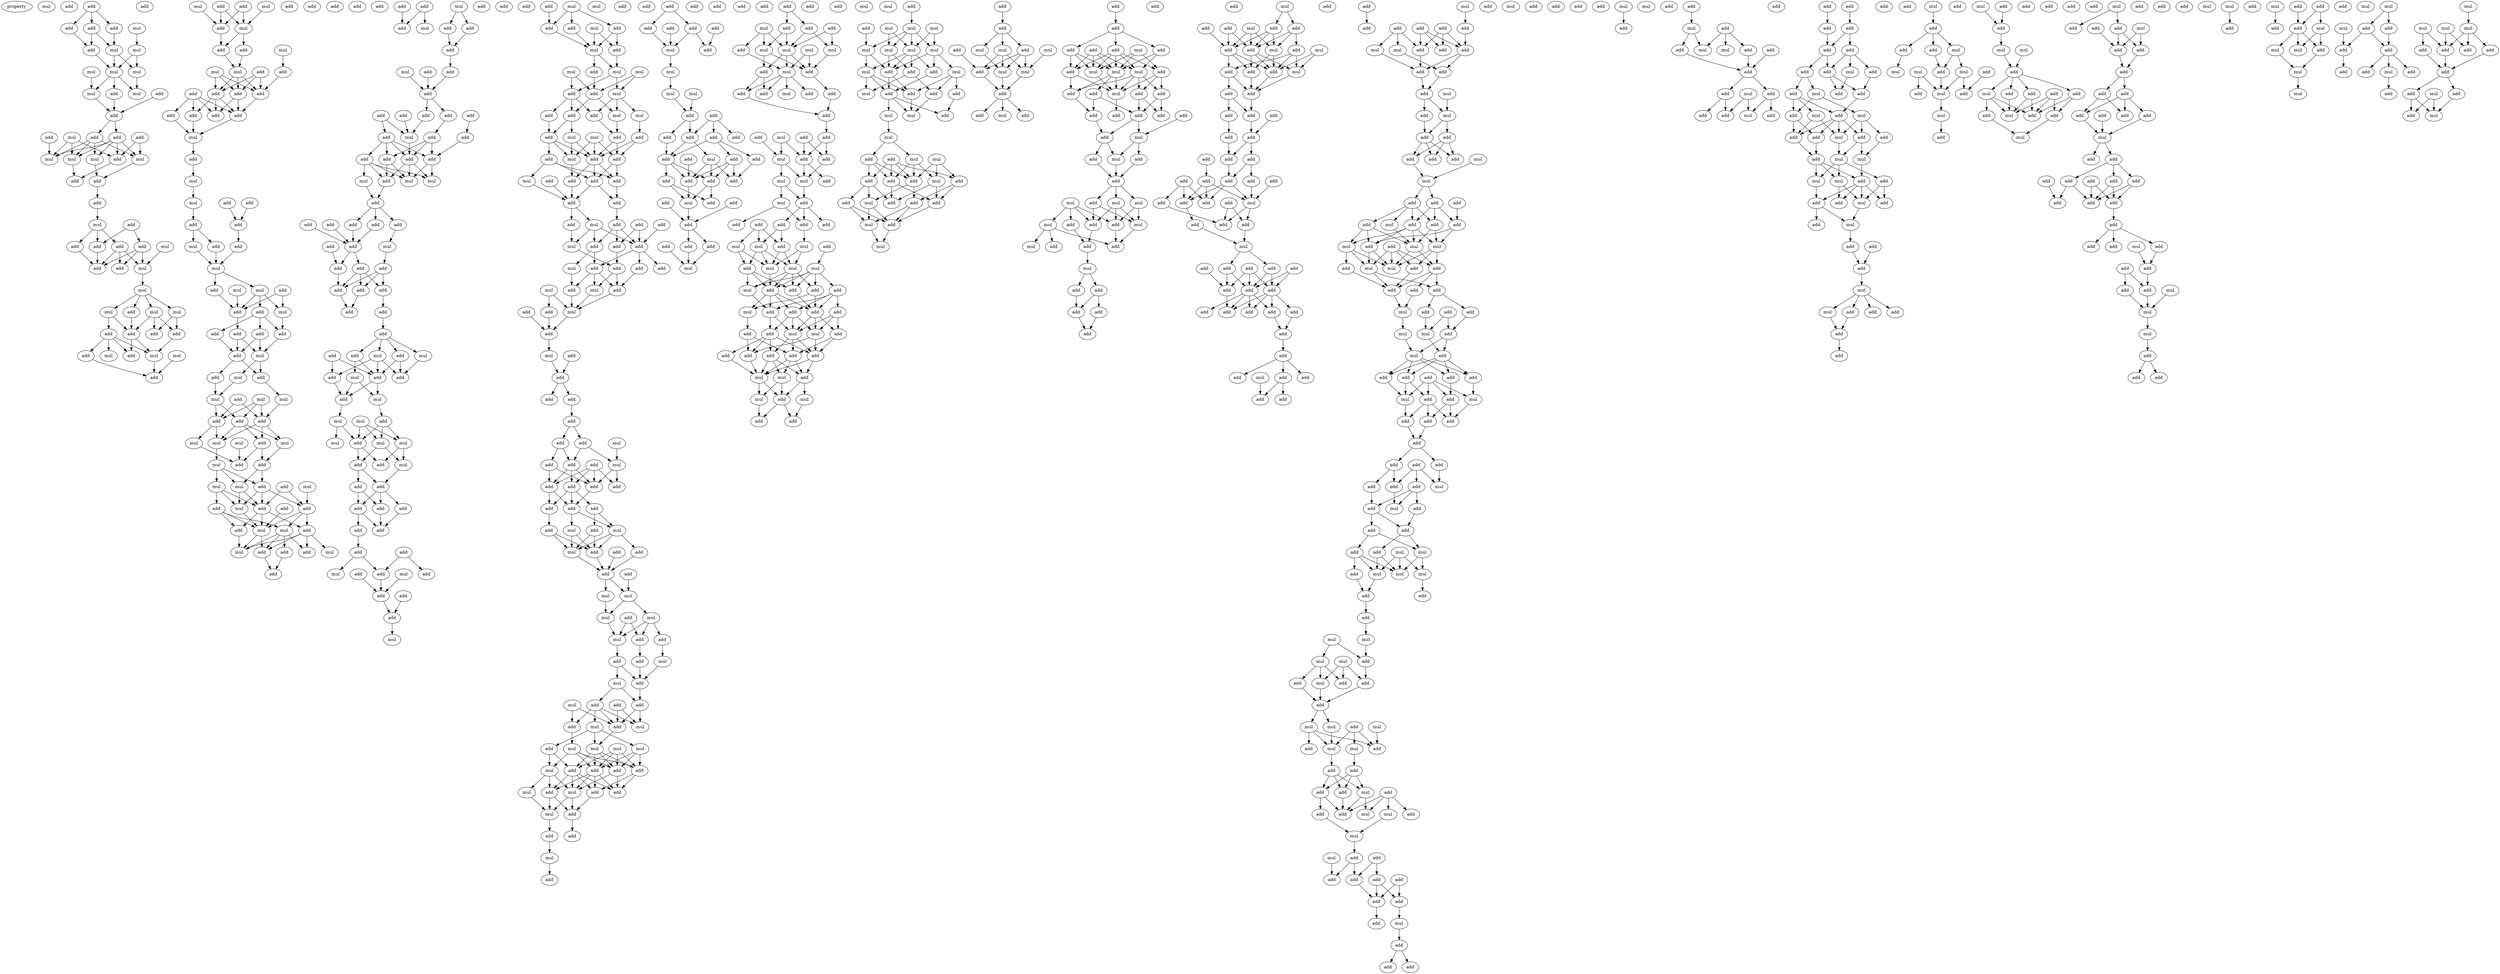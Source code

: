 digraph {
    node [fontcolor=black]
    property [mul=2,lf=1.3]
    0 [ label = mul ];
    1 [ label = add ];
    2 [ label = add ];
    3 [ label = add ];
    4 [ label = mul ];
    5 [ label = add ];
    6 [ label = add ];
    7 [ label = mul ];
    8 [ label = mul ];
    9 [ label = add ];
    10 [ label = mul ];
    11 [ label = add ];
    12 [ label = mul ];
    13 [ label = mul ];
    14 [ label = add ];
    15 [ label = add ];
    16 [ label = mul ];
    17 [ label = mul ];
    18 [ label = add ];
    19 [ label = add ];
    20 [ label = add ];
    21 [ label = add ];
    22 [ label = mul ];
    23 [ label = add ];
    24 [ label = mul ];
    25 [ label = add ];
    26 [ label = mul ];
    27 [ label = mul ];
    28 [ label = mul ];
    29 [ label = add ];
    30 [ label = add ];
    31 [ label = add ];
    32 [ label = mul ];
    33 [ label = add ];
    34 [ label = add ];
    35 [ label = mul ];
    36 [ label = add ];
    37 [ label = add ];
    38 [ label = add ];
    39 [ label = add ];
    40 [ label = mul ];
    41 [ label = add ];
    42 [ label = mul ];
    43 [ label = mul ];
    44 [ label = add ];
    45 [ label = mul ];
    46 [ label = mul ];
    47 [ label = add ];
    48 [ label = add ];
    49 [ label = add ];
    50 [ label = add ];
    51 [ label = mul ];
    52 [ label = add ];
    53 [ label = add ];
    54 [ label = mul ];
    55 [ label = mul ];
    56 [ label = add ];
    57 [ label = mul ];
    58 [ label = mul ];
    59 [ label = add ];
    60 [ label = add ];
    61 [ label = add ];
    62 [ label = mul ];
    63 [ label = add ];
    64 [ label = add ];
    65 [ label = mul ];
    66 [ label = add ];
    67 [ label = mul ];
    68 [ label = add ];
    69 [ label = add ];
    70 [ label = mul ];
    71 [ label = add ];
    72 [ label = add ];
    73 [ label = add ];
    74 [ label = add ];
    75 [ label = add ];
    76 [ label = add ];
    77 [ label = add ];
    78 [ label = add ];
    79 [ label = mul ];
    80 [ label = add ];
    81 [ label = add ];
    82 [ label = add ];
    83 [ label = mul ];
    84 [ label = mul ];
    85 [ label = add ];
    86 [ label = add ];
    87 [ label = add ];
    88 [ label = add ];
    89 [ label = add ];
    90 [ label = add ];
    91 [ label = add ];
    92 [ label = add ];
    93 [ label = mul ];
    94 [ label = mul ];
    95 [ label = add ];
    96 [ label = add ];
    97 [ label = mul ];
    98 [ label = mul ];
    99 [ label = add ];
    100 [ label = mul ];
    101 [ label = add ];
    102 [ label = add ];
    103 [ label = add ];
    104 [ label = add ];
    105 [ label = add ];
    106 [ label = add ];
    107 [ label = mul ];
    108 [ label = add ];
    109 [ label = add ];
    110 [ label = mul ];
    111 [ label = mul ];
    112 [ label = mul ];
    113 [ label = add ];
    114 [ label = mul ];
    115 [ label = add ];
    116 [ label = add ];
    117 [ label = add ];
    118 [ label = mul ];
    119 [ label = mul ];
    120 [ label = add ];
    121 [ label = mul ];
    122 [ label = mul ];
    123 [ label = add ];
    124 [ label = add ];
    125 [ label = mul ];
    126 [ label = mul ];
    127 [ label = mul ];
    128 [ label = add ];
    129 [ label = add ];
    130 [ label = mul ];
    131 [ label = mul ];
    132 [ label = add ];
    133 [ label = add ];
    134 [ label = add ];
    135 [ label = add ];
    136 [ label = mul ];
    137 [ label = add ];
    138 [ label = add ];
    139 [ label = mul ];
    140 [ label = add ];
    141 [ label = mul ];
    142 [ label = add ];
    143 [ label = add ];
    144 [ label = mul ];
    145 [ label = add ];
    146 [ label = add ];
    147 [ label = mul ];
    148 [ label = add ];
    149 [ label = add ];
    150 [ label = add ];
    151 [ label = add ];
    152 [ label = mul ];
    153 [ label = add ];
    154 [ label = mul ];
    155 [ label = add ];
    156 [ label = add ];
    157 [ label = add ];
    158 [ label = add ];
    159 [ label = add ];
    160 [ label = add ];
    161 [ label = add ];
    162 [ label = add ];
    163 [ label = add ];
    164 [ label = add ];
    165 [ label = mul ];
    166 [ label = add ];
    167 [ label = add ];
    168 [ label = add ];
    169 [ label = add ];
    170 [ label = add ];
    171 [ label = add ];
    172 [ label = add ];
    173 [ label = mul ];
    174 [ label = mul ];
    175 [ label = add ];
    176 [ label = mul ];
    177 [ label = add ];
    178 [ label = add ];
    179 [ label = add ];
    180 [ label = add ];
    181 [ label = add ];
    182 [ label = add ];
    183 [ label = add ];
    184 [ label = mul ];
    185 [ label = add ];
    186 [ label = add ];
    187 [ label = add ];
    188 [ label = add ];
    189 [ label = add ];
    190 [ label = add ];
    191 [ label = add ];
    192 [ label = add ];
    193 [ label = add ];
    194 [ label = add ];
    195 [ label = add ];
    196 [ label = mul ];
    197 [ label = mul ];
    198 [ label = add ];
    199 [ label = add ];
    200 [ label = mul ];
    201 [ label = add ];
    202 [ label = add ];
    203 [ label = add ];
    204 [ label = mul ];
    205 [ label = add ];
    206 [ label = mul ];
    207 [ label = mul ];
    208 [ label = add ];
    209 [ label = mul ];
    210 [ label = mul ];
    211 [ label = add ];
    212 [ label = mul ];
    213 [ label = mul ];
    214 [ label = add ];
    215 [ label = add ];
    216 [ label = add ];
    217 [ label = add ];
    218 [ label = add ];
    219 [ label = add ];
    220 [ label = add ];
    221 [ label = add ];
    222 [ label = add ];
    223 [ label = add ];
    224 [ label = add ];
    225 [ label = add ];
    226 [ label = add ];
    227 [ label = mul ];
    228 [ label = add ];
    229 [ label = add ];
    230 [ label = mul ];
    231 [ label = add ];
    232 [ label = add ];
    233 [ label = add ];
    234 [ label = mul ];
    235 [ label = add ];
    236 [ label = mul ];
    237 [ label = add ];
    238 [ label = mul ];
    239 [ label = add ];
    240 [ label = add ];
    241 [ label = add ];
    242 [ label = mul ];
    243 [ label = mul ];
    244 [ label = mul ];
    245 [ label = add ];
    246 [ label = mul ];
    247 [ label = mul ];
    248 [ label = add ];
    249 [ label = add ];
    250 [ label = add ];
    251 [ label = mul ];
    252 [ label = mul ];
    253 [ label = add ];
    254 [ label = add ];
    255 [ label = mul ];
    256 [ label = add ];
    257 [ label = add ];
    258 [ label = add ];
    259 [ label = mul ];
    260 [ label = add ];
    261 [ label = mul ];
    262 [ label = add ];
    263 [ label = add ];
    264 [ label = add ];
    265 [ label = mul ];
    266 [ label = add ];
    267 [ label = add ];
    268 [ label = add ];
    269 [ label = add ];
    270 [ label = add ];
    271 [ label = mul ];
    272 [ label = add ];
    273 [ label = add ];
    274 [ label = add ];
    275 [ label = add ];
    276 [ label = add ];
    277 [ label = add ];
    278 [ label = mul ];
    279 [ label = add ];
    280 [ label = add ];
    281 [ label = add ];
    282 [ label = add ];
    283 [ label = add ];
    284 [ label = mul ];
    285 [ label = mul ];
    286 [ label = mul ];
    287 [ label = add ];
    288 [ label = add ];
    289 [ label = add ];
    290 [ label = mul ];
    291 [ label = add ];
    292 [ label = mul ];
    293 [ label = add ];
    294 [ label = add ];
    295 [ label = mul ];
    296 [ label = add ];
    297 [ label = add ];
    298 [ label = add ];
    299 [ label = add ];
    300 [ label = add ];
    301 [ label = add ];
    302 [ label = add ];
    303 [ label = mul ];
    304 [ label = add ];
    305 [ label = mul ];
    306 [ label = add ];
    307 [ label = add ];
    308 [ label = add ];
    309 [ label = add ];
    310 [ label = add ];
    311 [ label = add ];
    312 [ label = add ];
    313 [ label = add ];
    314 [ label = add ];
    315 [ label = add ];
    316 [ label = add ];
    317 [ label = mul ];
    318 [ label = mul ];
    319 [ label = add ];
    320 [ label = add ];
    321 [ label = mul ];
    322 [ label = add ];
    323 [ label = add ];
    324 [ label = add ];
    325 [ label = add ];
    326 [ label = mul ];
    327 [ label = mul ];
    328 [ label = add ];
    329 [ label = mul ];
    330 [ label = mul ];
    331 [ label = add ];
    332 [ label = mul ];
    333 [ label = add ];
    334 [ label = add ];
    335 [ label = mul ];
    336 [ label = add ];
    337 [ label = add ];
    338 [ label = mul ];
    339 [ label = add ];
    340 [ label = add ];
    341 [ label = add ];
    342 [ label = mul ];
    343 [ label = mul ];
    344 [ label = add ];
    345 [ label = mul ];
    346 [ label = add ];
    347 [ label = mul ];
    348 [ label = mul ];
    349 [ label = add ];
    350 [ label = mul ];
    351 [ label = mul ];
    352 [ label = add ];
    353 [ label = add ];
    354 [ label = add ];
    355 [ label = add ];
    356 [ label = mul ];
    357 [ label = mul ];
    358 [ label = add ];
    359 [ label = mul ];
    360 [ label = add ];
    361 [ label = add ];
    362 [ label = add ];
    363 [ label = mul ];
    364 [ label = add ];
    365 [ label = add ];
    366 [ label = mul ];
    367 [ label = add ];
    368 [ label = add ];
    369 [ label = add ];
    370 [ label = add ];
    371 [ label = add ];
    372 [ label = add ];
    373 [ label = add ];
    374 [ label = mul ];
    375 [ label = add ];
    376 [ label = mul ];
    377 [ label = mul ];
    378 [ label = mul ];
    379 [ label = add ];
    380 [ label = add ];
    381 [ label = add ];
    382 [ label = add ];
    383 [ label = add ];
    384 [ label = add ];
    385 [ label = add ];
    386 [ label = add ];
    387 [ label = mul ];
    388 [ label = add ];
    389 [ label = add ];
    390 [ label = add ];
    391 [ label = add ];
    392 [ label = add ];
    393 [ label = add ];
    394 [ label = add ];
    395 [ label = add ];
    396 [ label = mul ];
    397 [ label = add ];
    398 [ label = add ];
    399 [ label = add ];
    400 [ label = add ];
    401 [ label = add ];
    402 [ label = add ];
    403 [ label = add ];
    404 [ label = mul ];
    405 [ label = add ];
    406 [ label = add ];
    407 [ label = add ];
    408 [ label = add ];
    409 [ label = add ];
    410 [ label = mul ];
    411 [ label = mul ];
    412 [ label = mul ];
    413 [ label = mul ];
    414 [ label = mul ];
    415 [ label = add ];
    416 [ label = mul ];
    417 [ label = add ];
    418 [ label = add ];
    419 [ label = add ];
    420 [ label = add ];
    421 [ label = add ];
    422 [ label = mul ];
    423 [ label = add ];
    424 [ label = add ];
    425 [ label = add ];
    426 [ label = add ];
    427 [ label = add ];
    428 [ label = add ];
    429 [ label = mul ];
    430 [ label = add ];
    431 [ label = mul ];
    432 [ label = add ];
    433 [ label = mul ];
    434 [ label = add ];
    435 [ label = add ];
    436 [ label = mul ];
    437 [ label = add ];
    438 [ label = mul ];
    439 [ label = add ];
    440 [ label = add ];
    441 [ label = add ];
    442 [ label = add ];
    443 [ label = add ];
    444 [ label = mul ];
    445 [ label = mul ];
    446 [ label = add ];
    447 [ label = add ];
    448 [ label = mul ];
    449 [ label = mul ];
    450 [ label = mul ];
    451 [ label = add ];
    452 [ label = mul ];
    453 [ label = mul ];
    454 [ label = add ];
    455 [ label = add ];
    456 [ label = add ];
    457 [ label = add ];
    458 [ label = add ];
    459 [ label = mul ];
    460 [ label = add ];
    461 [ label = add ];
    462 [ label = add ];
    463 [ label = add ];
    464 [ label = mul ];
    465 [ label = mul ];
    466 [ label = add ];
    467 [ label = add ];
    468 [ label = add ];
    469 [ label = add ];
    470 [ label = add ];
    471 [ label = add ];
    472 [ label = add ];
    473 [ label = mul ];
    474 [ label = mul ];
    475 [ label = add ];
    476 [ label = mul ];
    477 [ label = mul ];
    478 [ label = add ];
    479 [ label = add ];
    480 [ label = add ];
    481 [ label = mul ];
    482 [ label = mul ];
    483 [ label = add ];
    484 [ label = add ];
    485 [ label = mul ];
    486 [ label = mul ];
    487 [ label = mul ];
    488 [ label = mul ];
    489 [ label = mul ];
    490 [ label = mul ];
    491 [ label = mul ];
    492 [ label = add ];
    493 [ label = mul ];
    494 [ label = add ];
    495 [ label = add ];
    496 [ label = mul ];
    497 [ label = add ];
    498 [ label = add ];
    499 [ label = add ];
    500 [ label = mul ];
    501 [ label = add ];
    502 [ label = add ];
    503 [ label = mul ];
    504 [ label = mul ];
    505 [ label = mul ];
    506 [ label = mul ];
    507 [ label = add ];
    508 [ label = mul ];
    509 [ label = add ];
    510 [ label = add ];
    511 [ label = mul ];
    512 [ label = add ];
    513 [ label = add ];
    514 [ label = add ];
    515 [ label = add ];
    516 [ label = mul ];
    517 [ label = add ];
    518 [ label = add ];
    519 [ label = add ];
    520 [ label = mul ];
    521 [ label = add ];
    522 [ label = add ];
    523 [ label = mul ];
    524 [ label = add ];
    525 [ label = mul ];
    526 [ label = mul ];
    527 [ label = mul ];
    528 [ label = add ];
    529 [ label = add ];
    530 [ label = mul ];
    531 [ label = mul ];
    532 [ label = add ];
    533 [ label = add ];
    534 [ label = add ];
    535 [ label = mul ];
    536 [ label = add ];
    537 [ label = add ];
    538 [ label = add ];
    539 [ label = add ];
    540 [ label = add ];
    541 [ label = mul ];
    542 [ label = add ];
    543 [ label = add ];
    544 [ label = mul ];
    545 [ label = add ];
    546 [ label = add ];
    547 [ label = mul ];
    548 [ label = mul ];
    549 [ label = mul ];
    550 [ label = add ];
    551 [ label = add ];
    552 [ label = add ];
    553 [ label = add ];
    554 [ label = add ];
    555 [ label = add ];
    556 [ label = add ];
    557 [ label = add ];
    558 [ label = add ];
    559 [ label = add ];
    560 [ label = mul ];
    561 [ label = add ];
    562 [ label = mul ];
    563 [ label = add ];
    564 [ label = add ];
    565 [ label = add ];
    566 [ label = mul ];
    567 [ label = mul ];
    568 [ label = add ];
    569 [ label = mul ];
    570 [ label = add ];
    571 [ label = add ];
    572 [ label = mul ];
    573 [ label = add ];
    574 [ label = mul ];
    575 [ label = add ];
    576 [ label = add ];
    577 [ label = mul ];
    578 [ label = add ];
    579 [ label = mul ];
    580 [ label = add ];
    581 [ label = add ];
    582 [ label = add ];
    583 [ label = add ];
    584 [ label = add ];
    585 [ label = add ];
    586 [ label = mul ];
    587 [ label = mul ];
    588 [ label = add ];
    589 [ label = add ];
    590 [ label = add ];
    591 [ label = add ];
    592 [ label = add ];
    593 [ label = add ];
    594 [ label = mul ];
    595 [ label = add ];
    596 [ label = mul ];
    597 [ label = mul ];
    598 [ label = add ];
    599 [ label = add ];
    600 [ label = add ];
    601 [ label = add ];
    602 [ label = add ];
    603 [ label = add ];
    604 [ label = add ];
    605 [ label = add ];
    606 [ label = add ];
    607 [ label = add ];
    608 [ label = add ];
    609 [ label = add ];
    610 [ label = add ];
    611 [ label = add ];
    612 [ label = add ];
    613 [ label = add ];
    614 [ label = add ];
    615 [ label = add ];
    616 [ label = add ];
    617 [ label = add ];
    618 [ label = add ];
    619 [ label = add ];
    620 [ label = mul ];
    621 [ label = add ];
    622 [ label = add ];
    623 [ label = add ];
    624 [ label = add ];
    625 [ label = mul ];
    626 [ label = add ];
    627 [ label = add ];
    628 [ label = add ];
    629 [ label = add ];
    630 [ label = add ];
    631 [ label = add ];
    632 [ label = add ];
    633 [ label = add ];
    634 [ label = add ];
    635 [ label = add ];
    636 [ label = add ];
    637 [ label = add ];
    638 [ label = add ];
    639 [ label = add ];
    640 [ label = add ];
    641 [ label = add ];
    642 [ label = add ];
    643 [ label = add ];
    644 [ label = add ];
    645 [ label = mul ];
    646 [ label = add ];
    647 [ label = add ];
    648 [ label = add ];
    649 [ label = mul ];
    650 [ label = add ];
    651 [ label = add ];
    652 [ label = add ];
    653 [ label = add ];
    654 [ label = add ];
    655 [ label = mul ];
    656 [ label = add ];
    657 [ label = add ];
    658 [ label = mul ];
    659 [ label = add ];
    660 [ label = add ];
    661 [ label = add ];
    662 [ label = mul ];
    663 [ label = add ];
    664 [ label = add ];
    665 [ label = mul ];
    666 [ label = mul ];
    667 [ label = add ];
    668 [ label = add ];
    669 [ label = add ];
    670 [ label = mul ];
    671 [ label = add ];
    672 [ label = add ];
    673 [ label = mul ];
    674 [ label = add ];
    675 [ label = add ];
    676 [ label = add ];
    677 [ label = add ];
    678 [ label = add ];
    679 [ label = add ];
    680 [ label = add ];
    681 [ label = mul ];
    682 [ label = mul ];
    683 [ label = add ];
    684 [ label = mul ];
    685 [ label = add ];
    686 [ label = mul ];
    687 [ label = mul ];
    688 [ label = mul ];
    689 [ label = add ];
    690 [ label = add ];
    691 [ label = add ];
    692 [ label = add ];
    693 [ label = add ];
    694 [ label = add ];
    695 [ label = add ];
    696 [ label = add ];
    697 [ label = mul ];
    698 [ label = add ];
    699 [ label = add ];
    700 [ label = mul ];
    701 [ label = add ];
    702 [ label = mul ];
    703 [ label = mul ];
    704 [ label = add ];
    705 [ label = add ];
    706 [ label = add ];
    707 [ label = add ];
    708 [ label = add ];
    709 [ label = add ];
    710 [ label = add ];
    711 [ label = mul ];
    712 [ label = add ];
    713 [ label = mul ];
    714 [ label = add ];
    715 [ label = add ];
    716 [ label = add ];
    717 [ label = add ];
    718 [ label = add ];
    719 [ label = add ];
    720 [ label = add ];
    721 [ label = mul ];
    722 [ label = add ];
    723 [ label = add ];
    724 [ label = add ];
    725 [ label = add ];
    726 [ label = mul ];
    727 [ label = add ];
    728 [ label = add ];
    729 [ label = add ];
    730 [ label = add ];
    731 [ label = add ];
    732 [ label = add ];
    733 [ label = mul ];
    734 [ label = mul ];
    735 [ label = mul ];
    736 [ label = add ];
    737 [ label = mul ];
    738 [ label = mul ];
    739 [ label = add ];
    740 [ label = add ];
    741 [ label = add ];
    742 [ label = add ];
    743 [ label = mul ];
    744 [ label = mul ];
    745 [ label = add ];
    746 [ label = mul ];
    747 [ label = mul ];
    748 [ label = add ];
    749 [ label = add ];
    750 [ label = mul ];
    751 [ label = add ];
    752 [ label = add ];
    753 [ label = mul ];
    754 [ label = add ];
    755 [ label = mul ];
    756 [ label = mul ];
    757 [ label = mul ];
    758 [ label = add ];
    759 [ label = mul ];
    760 [ label = add ];
    761 [ label = add ];
    762 [ label = add ];
    763 [ label = mul ];
    764 [ label = add ];
    765 [ label = add ];
    766 [ label = add ];
    767 [ label = mul ];
    768 [ label = add ];
    769 [ label = add ];
    770 [ label = mul ];
    771 [ label = add ];
    772 [ label = mul ];
    773 [ label = mul ];
    774 [ label = add ];
    775 [ label = add ];
    776 [ label = add ];
    777 [ label = add ];
    778 [ label = add ];
    779 [ label = add ];
    780 [ label = add ];
    781 [ label = add ];
    782 [ label = add ];
    783 [ label = mul ];
    784 [ label = add ];
    785 [ label = add ];
    786 [ label = add ];
    787 [ label = add ];
    788 [ label = mul ];
    789 [ label = mul ];
    790 [ label = add ];
    791 [ label = add ];
    792 [ label = add ];
    793 [ label = mul ];
    794 [ label = add ];
    795 [ label = mul ];
    796 [ label = add ];
    797 [ label = add ];
    798 [ label = add ];
    799 [ label = mul ];
    800 [ label = add ];
    801 [ label = add ];
    802 [ label = mul ];
    803 [ label = add ];
    804 [ label = add ];
    805 [ label = add ];
    806 [ label = add ];
    807 [ label = mul ];
    808 [ label = add ];
    809 [ label = add ];
    810 [ label = add ];
    811 [ label = add ];
    812 [ label = add ];
    813 [ label = add ];
    814 [ label = add ];
    815 [ label = add ];
    816 [ label = add ];
    817 [ label = add ];
    818 [ label = add ];
    819 [ label = mul ];
    820 [ label = mul ];
    821 [ label = add ];
    822 [ label = add ];
    823 [ label = add ];
    824 [ label = mul ];
    825 [ label = add ];
    826 [ label = mul ];
    827 [ label = add ];
    828 [ label = add ];
    829 [ label = add ];
    830 [ label = add ];
    831 [ label = add ];
    832 [ label = mul ];
    833 [ label = mul ];
    834 [ label = mul ];
    835 [ label = add ];
    836 [ label = add ];
    837 [ label = add ];
    838 [ label = mul ];
    839 [ label = mul ];
    840 [ label = add ];
    841 [ label = mul ];
    842 [ label = add ];
    843 [ label = add ];
    844 [ label = mul ];
    845 [ label = add ];
    846 [ label = add ];
    847 [ label = add ];
    848 [ label = add ];
    849 [ label = mul ];
    850 [ label = mul ];
    851 [ label = add ];
    852 [ label = add ];
    853 [ label = add ];
    854 [ label = add ];
    855 [ label = add ];
    856 [ label = mul ];
    857 [ label = add ];
    858 [ label = add ];
    859 [ label = add ];
    860 [ label = add ];
    861 [ label = mul ];
    862 [ label = add ];
    863 [ label = add ];
    864 [ label = mul ];
    865 [ label = add ];
    866 [ label = mul ];
    867 [ label = mul ];
    868 [ label = mul ];
    869 [ label = add ];
    870 [ label = add ];
    871 [ label = mul ];
    872 [ label = mul ];
    873 [ label = add ];
    874 [ label = add ];
    875 [ label = add ];
    876 [ label = add ];
    877 [ label = add ];
    878 [ label = mul ];
    879 [ label = add ];
    880 [ label = mul ];
    881 [ label = add ];
    882 [ label = add ];
    883 [ label = add ];
    884 [ label = mul ];
    885 [ label = add ];
    886 [ label = add ];
    887 [ label = add ];
    888 [ label = add ];
    889 [ label = add ];
    890 [ label = mul ];
    891 [ label = add ];
    892 [ label = mul ];
    893 [ label = mul ];
    894 [ label = add ];
    895 [ label = add ];
    896 [ label = mul ];
    897 [ label = add ];
    898 [ label = add ];
    899 [ label = add ];
    900 [ label = add ];
    901 [ label = add ];
    902 [ label = add ];
    903 [ label = add ];
    904 [ label = add ];
    905 [ label = add ];
    906 [ label = add ];
    907 [ label = add ];
    908 [ label = mul ];
    909 [ label = add ];
    910 [ label = add ];
    911 [ label = add ];
    912 [ label = add ];
    913 [ label = add ];
    914 [ label = add ];
    915 [ label = add ];
    916 [ label = add ];
    917 [ label = add ];
    918 [ label = add ];
    919 [ label = add ];
    920 [ label = add ];
    921 [ label = mul ];
    922 [ label = add ];
    923 [ label = add ];
    924 [ label = add ];
    925 [ label = add ];
    926 [ label = add ];
    927 [ label = add ];
    928 [ label = add ];
    929 [ label = mul ];
    930 [ label = add ];
    931 [ label = mul ];
    932 [ label = mul ];
    933 [ label = add ];
    934 [ label = mul ];
    935 [ label = add ];
    936 [ label = add ];
    937 [ label = mul ];
    938 [ label = add ];
    939 [ label = add ];
    940 [ label = mul ];
    941 [ label = add ];
    942 [ label = add ];
    943 [ label = add ];
    944 [ label = mul ];
    945 [ label = add ];
    946 [ label = mul ];
    947 [ label = add ];
    948 [ label = mul ];
    949 [ label = mul ];
    950 [ label = mul ];
    951 [ label = add ];
    952 [ label = mul ];
    953 [ label = mul ];
    954 [ label = add ];
    955 [ label = add ];
    956 [ label = mul ];
    957 [ label = add ];
    958 [ label = add ];
    959 [ label = add ];
    960 [ label = mul ];
    961 [ label = add ];
    962 [ label = add ];
    963 [ label = add ];
    964 [ label = mul ];
    965 [ label = mul ];
    966 [ label = mul ];
    967 [ label = mul ];
    968 [ label = add ];
    969 [ label = add ];
    970 [ label = add ];
    971 [ label = add ];
    972 [ label = add ];
    973 [ label = mul ];
    974 [ label = add ];
    975 [ label = add ];
    976 [ label = mul ];
    977 [ label = add ];
    2 -> 3 [ name = 0 ];
    2 -> 5 [ name = 1 ];
    2 -> 6 [ name = 2 ];
    3 -> 9 [ name = 3 ];
    4 -> 8 [ name = 4 ];
    5 -> 7 [ name = 5 ];
    6 -> 7 [ name = 6 ];
    6 -> 9 [ name = 7 ];
    7 -> 10 [ name = 8 ];
    7 -> 13 [ name = 9 ];
    8 -> 10 [ name = 10 ];
    8 -> 13 [ name = 11 ];
    9 -> 10 [ name = 12 ];
    10 -> 14 [ name = 13 ];
    10 -> 16 [ name = 14 ];
    10 -> 17 [ name = 15 ];
    12 -> 17 [ name = 16 ];
    13 -> 16 [ name = 17 ];
    14 -> 18 [ name = 18 ];
    15 -> 18 [ name = 19 ];
    17 -> 18 [ name = 20 ];
    18 -> 20 [ name = 21 ];
    18 -> 21 [ name = 22 ];
    19 -> 25 [ name = 23 ];
    19 -> 28 [ name = 24 ];
    20 -> 24 [ name = 25 ];
    20 -> 26 [ name = 26 ];
    20 -> 27 [ name = 27 ];
    20 -> 28 [ name = 28 ];
    21 -> 24 [ name = 29 ];
    21 -> 25 [ name = 30 ];
    21 -> 26 [ name = 31 ];
    21 -> 27 [ name = 32 ];
    21 -> 28 [ name = 33 ];
    22 -> 24 [ name = 34 ];
    22 -> 25 [ name = 35 ];
    22 -> 27 [ name = 36 ];
    23 -> 27 [ name = 37 ];
    24 -> 29 [ name = 38 ];
    25 -> 29 [ name = 39 ];
    26 -> 30 [ name = 40 ];
    28 -> 30 [ name = 41 ];
    30 -> 31 [ name = 42 ];
    31 -> 32 [ name = 43 ];
    32 -> 34 [ name = 44 ];
    32 -> 37 [ name = 45 ];
    32 -> 38 [ name = 46 ];
    33 -> 36 [ name = 47 ];
    33 -> 37 [ name = 48 ];
    34 -> 39 [ name = 49 ];
    34 -> 40 [ name = 50 ];
    34 -> 41 [ name = 51 ];
    35 -> 40 [ name = 52 ];
    36 -> 39 [ name = 53 ];
    36 -> 40 [ name = 54 ];
    36 -> 41 [ name = 55 ];
    37 -> 39 [ name = 56 ];
    38 -> 39 [ name = 57 ];
    40 -> 42 [ name = 58 ];
    42 -> 43 [ name = 59 ];
    42 -> 44 [ name = 60 ];
    42 -> 45 [ name = 61 ];
    42 -> 46 [ name = 62 ];
    43 -> 48 [ name = 63 ];
    43 -> 49 [ name = 64 ];
    44 -> 47 [ name = 65 ];
    45 -> 47 [ name = 66 ];
    45 -> 50 [ name = 67 ];
    46 -> 47 [ name = 68 ];
    46 -> 48 [ name = 69 ];
    46 -> 49 [ name = 70 ];
    47 -> 52 [ name = 71 ];
    47 -> 54 [ name = 72 ];
    49 -> 54 [ name = 73 ];
    50 -> 52 [ name = 74 ];
    50 -> 53 [ name = 75 ];
    50 -> 54 [ name = 76 ];
    50 -> 55 [ name = 77 ];
    51 -> 56 [ name = 78 ];
    53 -> 56 [ name = 79 ];
    54 -> 56 [ name = 80 ];
    57 -> 62 [ name = 81 ];
    58 -> 63 [ name = 82 ];
    60 -> 62 [ name = 83 ];
    60 -> 63 [ name = 84 ];
    61 -> 62 [ name = 85 ];
    61 -> 63 [ name = 86 ];
    62 -> 64 [ name = 87 ];
    62 -> 66 [ name = 88 ];
    63 -> 66 [ name = 89 ];
    64 -> 67 [ name = 90 ];
    65 -> 69 [ name = 91 ];
    66 -> 67 [ name = 92 ];
    67 -> 71 [ name = 93 ];
    67 -> 72 [ name = 94 ];
    67 -> 73 [ name = 95 ];
    68 -> 71 [ name = 96 ];
    68 -> 72 [ name = 97 ];
    68 -> 73 [ name = 98 ];
    69 -> 71 [ name = 99 ];
    70 -> 71 [ name = 100 ];
    70 -> 72 [ name = 101 ];
    70 -> 73 [ name = 102 ];
    71 -> 78 [ name = 103 ];
    72 -> 77 [ name = 104 ];
    72 -> 78 [ name = 105 ];
    73 -> 75 [ name = 106 ];
    73 -> 77 [ name = 107 ];
    73 -> 78 [ name = 108 ];
    74 -> 75 [ name = 109 ];
    74 -> 76 [ name = 110 ];
    74 -> 77 [ name = 111 ];
    74 -> 78 [ name = 112 ];
    75 -> 79 [ name = 113 ];
    76 -> 79 [ name = 114 ];
    78 -> 79 [ name = 115 ];
    79 -> 81 [ name = 116 ];
    81 -> 83 [ name = 117 ];
    83 -> 84 [ name = 118 ];
    84 -> 88 [ name = 119 ];
    85 -> 89 [ name = 120 ];
    86 -> 89 [ name = 121 ];
    88 -> 91 [ name = 122 ];
    88 -> 93 [ name = 123 ];
    89 -> 92 [ name = 124 ];
    91 -> 94 [ name = 125 ];
    92 -> 94 [ name = 126 ];
    93 -> 94 [ name = 127 ];
    94 -> 96 [ name = 128 ];
    94 -> 98 [ name = 129 ];
    95 -> 99 [ name = 130 ];
    95 -> 100 [ name = 131 ];
    96 -> 99 [ name = 132 ];
    97 -> 99 [ name = 133 ];
    98 -> 99 [ name = 134 ];
    98 -> 100 [ name = 135 ];
    98 -> 101 [ name = 136 ];
    99 -> 103 [ name = 137 ];
    100 -> 105 [ name = 138 ];
    101 -> 102 [ name = 139 ];
    101 -> 104 [ name = 140 ];
    101 -> 105 [ name = 141 ];
    102 -> 106 [ name = 142 ];
    103 -> 106 [ name = 143 ];
    103 -> 107 [ name = 144 ];
    104 -> 106 [ name = 145 ];
    104 -> 107 [ name = 146 ];
    105 -> 107 [ name = 147 ];
    106 -> 108 [ name = 148 ];
    106 -> 109 [ name = 149 ];
    107 -> 108 [ name = 150 ];
    107 -> 110 [ name = 151 ];
    108 -> 114 [ name = 152 ];
    109 -> 111 [ name = 153 ];
    110 -> 111 [ name = 154 ];
    111 -> 115 [ name = 155 ];
    111 -> 117 [ name = 156 ];
    112 -> 115 [ name = 157 ];
    112 -> 116 [ name = 158 ];
    112 -> 117 [ name = 159 ];
    113 -> 116 [ name = 160 ];
    113 -> 117 [ name = 161 ];
    114 -> 116 [ name = 162 ];
    115 -> 120 [ name = 163 ];
    115 -> 121 [ name = 164 ];
    115 -> 122 [ name = 165 ];
    116 -> 120 [ name = 166 ];
    116 -> 121 [ name = 167 ];
    116 -> 122 [ name = 168 ];
    117 -> 118 [ name = 169 ];
    117 -> 122 [ name = 170 ];
    118 -> 124 [ name = 171 ];
    119 -> 124 [ name = 172 ];
    120 -> 123 [ name = 173 ];
    120 -> 124 [ name = 174 ];
    121 -> 123 [ name = 175 ];
    122 -> 125 [ name = 176 ];
    123 -> 127 [ name = 177 ];
    123 -> 129 [ name = 178 ];
    125 -> 126 [ name = 179 ];
    125 -> 127 [ name = 180 ];
    125 -> 129 [ name = 181 ];
    126 -> 131 [ name = 182 ];
    126 -> 133 [ name = 183 ];
    126 -> 135 [ name = 184 ];
    127 -> 131 [ name = 185 ];
    127 -> 135 [ name = 186 ];
    128 -> 134 [ name = 187 ];
    128 -> 135 [ name = 188 ];
    129 -> 131 [ name = 189 ];
    129 -> 134 [ name = 190 ];
    129 -> 135 [ name = 191 ];
    130 -> 134 [ name = 192 ];
    131 -> 136 [ name = 193 ];
    132 -> 136 [ name = 194 ];
    133 -> 136 [ name = 195 ];
    133 -> 138 [ name = 196 ];
    133 -> 139 [ name = 197 ];
    134 -> 136 [ name = 198 ];
    134 -> 137 [ name = 199 ];
    134 -> 139 [ name = 200 ];
    135 -> 136 [ name = 201 ];
    135 -> 137 [ name = 202 ];
    135 -> 138 [ name = 203 ];
    136 -> 141 [ name = 204 ];
    136 -> 142 [ name = 205 ];
    137 -> 140 [ name = 206 ];
    137 -> 141 [ name = 207 ];
    137 -> 142 [ name = 208 ];
    137 -> 144 [ name = 209 ];
    138 -> 141 [ name = 210 ];
    139 -> 140 [ name = 211 ];
    139 -> 141 [ name = 212 ];
    139 -> 142 [ name = 213 ];
    139 -> 143 [ name = 214 ];
    142 -> 145 [ name = 215 ];
    143 -> 145 [ name = 216 ];
    146 -> 149 [ name = 217 ];
    147 -> 150 [ name = 218 ];
    147 -> 151 [ name = 219 ];
    148 -> 149 [ name = 220 ];
    148 -> 152 [ name = 221 ];
    150 -> 153 [ name = 222 ];
    151 -> 153 [ name = 223 ];
    153 -> 157 [ name = 224 ];
    154 -> 159 [ name = 225 ];
    155 -> 159 [ name = 226 ];
    157 -> 159 [ name = 227 ];
    159 -> 160 [ name = 228 ];
    159 -> 161 [ name = 229 ];
    160 -> 166 [ name = 230 ];
    161 -> 165 [ name = 231 ];
    162 -> 168 [ name = 232 ];
    163 -> 165 [ name = 233 ];
    163 -> 167 [ name = 234 ];
    164 -> 165 [ name = 235 ];
    165 -> 169 [ name = 236 ];
    166 -> 169 [ name = 237 ];
    166 -> 171 [ name = 238 ];
    166 -> 172 [ name = 239 ];
    167 -> 169 [ name = 240 ];
    167 -> 170 [ name = 241 ];
    167 -> 171 [ name = 242 ];
    167 -> 172 [ name = 243 ];
    168 -> 172 [ name = 244 ];
    169 -> 174 [ name = 245 ];
    169 -> 175 [ name = 246 ];
    169 -> 176 [ name = 247 ];
    170 -> 173 [ name = 248 ];
    170 -> 174 [ name = 249 ];
    170 -> 175 [ name = 250 ];
    170 -> 176 [ name = 251 ];
    171 -> 175 [ name = 252 ];
    171 -> 176 [ name = 253 ];
    172 -> 174 [ name = 254 ];
    172 -> 176 [ name = 255 ];
    173 -> 177 [ name = 256 ];
    175 -> 177 [ name = 257 ];
    177 -> 178 [ name = 258 ];
    177 -> 179 [ name = 259 ];
    177 -> 181 [ name = 260 ];
    178 -> 185 [ name = 261 ];
    179 -> 185 [ name = 262 ];
    180 -> 185 [ name = 263 ];
    181 -> 184 [ name = 264 ];
    182 -> 185 [ name = 265 ];
    183 -> 188 [ name = 266 ];
    184 -> 187 [ name = 267 ];
    185 -> 186 [ name = 268 ];
    185 -> 188 [ name = 269 ];
    186 -> 189 [ name = 270 ];
    186 -> 190 [ name = 271 ];
    186 -> 191 [ name = 272 ];
    187 -> 189 [ name = 273 ];
    187 -> 190 [ name = 274 ];
    187 -> 191 [ name = 275 ];
    188 -> 189 [ name = 276 ];
    189 -> 193 [ name = 277 ];
    190 -> 192 [ name = 278 ];
    191 -> 193 [ name = 279 ];
    192 -> 194 [ name = 280 ];
    194 -> 196 [ name = 281 ];
    194 -> 197 [ name = 282 ];
    194 -> 198 [ name = 283 ];
    194 -> 199 [ name = 284 ];
    195 -> 202 [ name = 285 ];
    195 -> 203 [ name = 286 ];
    196 -> 201 [ name = 287 ];
    196 -> 202 [ name = 288 ];
    196 -> 203 [ name = 289 ];
    197 -> 201 [ name = 290 ];
    198 -> 200 [ name = 291 ];
    198 -> 203 [ name = 292 ];
    199 -> 201 [ name = 293 ];
    199 -> 203 [ name = 294 ];
    200 -> 204 [ name = 295 ];
    200 -> 205 [ name = 296 ];
    202 -> 205 [ name = 297 ];
    203 -> 204 [ name = 298 ];
    203 -> 205 [ name = 299 ];
    204 -> 208 [ name = 300 ];
    205 -> 207 [ name = 301 ];
    206 -> 210 [ name = 302 ];
    206 -> 211 [ name = 303 ];
    206 -> 212 [ name = 304 ];
    207 -> 209 [ name = 305 ];
    207 -> 211 [ name = 306 ];
    208 -> 210 [ name = 307 ];
    208 -> 211 [ name = 308 ];
    208 -> 212 [ name = 309 ];
    210 -> 213 [ name = 310 ];
    210 -> 214 [ name = 311 ];
    211 -> 214 [ name = 312 ];
    211 -> 215 [ name = 313 ];
    212 -> 213 [ name = 314 ];
    212 -> 215 [ name = 315 ];
    213 -> 216 [ name = 316 ];
    214 -> 216 [ name = 317 ];
    214 -> 217 [ name = 318 ];
    216 -> 218 [ name = 319 ];
    216 -> 219 [ name = 320 ];
    216 -> 220 [ name = 321 ];
    217 -> 218 [ name = 322 ];
    217 -> 219 [ name = 323 ];
    218 -> 221 [ name = 324 ];
    218 -> 223 [ name = 325 ];
    219 -> 223 [ name = 326 ];
    220 -> 223 [ name = 327 ];
    221 -> 225 [ name = 328 ];
    224 -> 228 [ name = 329 ];
    224 -> 229 [ name = 330 ];
    225 -> 227 [ name = 331 ];
    225 -> 228 [ name = 332 ];
    226 -> 231 [ name = 333 ];
    228 -> 231 [ name = 334 ];
    230 -> 231 [ name = 335 ];
    231 -> 233 [ name = 336 ];
    232 -> 233 [ name = 337 ];
    233 -> 234 [ name = 338 ];
    235 -> 239 [ name = 339 ];
    236 -> 237 [ name = 340 ];
    236 -> 239 [ name = 341 ];
    236 -> 240 [ name = 342 ];
    237 -> 241 [ name = 343 ];
    237 -> 242 [ name = 344 ];
    238 -> 241 [ name = 345 ];
    238 -> 242 [ name = 346 ];
    239 -> 242 [ name = 347 ];
    240 -> 242 [ name = 348 ];
    241 -> 244 [ name = 349 ];
    242 -> 244 [ name = 350 ];
    242 -> 245 [ name = 351 ];
    243 -> 247 [ name = 352 ];
    243 -> 248 [ name = 353 ];
    244 -> 247 [ name = 354 ];
    244 -> 249 [ name = 355 ];
    245 -> 248 [ name = 356 ];
    246 -> 248 [ name = 357 ];
    246 -> 249 [ name = 358 ];
    247 -> 251 [ name = 359 ];
    247 -> 252 [ name = 360 ];
    247 -> 253 [ name = 361 ];
    248 -> 250 [ name = 362 ];
    248 -> 251 [ name = 363 ];
    249 -> 250 [ name = 364 ];
    249 -> 253 [ name = 365 ];
    249 -> 254 [ name = 366 ];
    250 -> 255 [ name = 367 ];
    250 -> 258 [ name = 368 ];
    251 -> 257 [ name = 369 ];
    252 -> 256 [ name = 370 ];
    253 -> 257 [ name = 371 ];
    254 -> 258 [ name = 372 ];
    255 -> 260 [ name = 373 ];
    255 -> 261 [ name = 374 ];
    256 -> 260 [ name = 375 ];
    256 -> 262 [ name = 376 ];
    257 -> 260 [ name = 377 ];
    257 -> 262 [ name = 378 ];
    258 -> 260 [ name = 379 ];
    258 -> 261 [ name = 380 ];
    258 -> 263 [ name = 381 ];
    259 -> 260 [ name = 382 ];
    259 -> 261 [ name = 383 ];
    259 -> 262 [ name = 384 ];
    260 -> 266 [ name = 385 ];
    260 -> 267 [ name = 386 ];
    260 -> 268 [ name = 387 ];
    261 -> 266 [ name = 388 ];
    262 -> 267 [ name = 389 ];
    262 -> 268 [ name = 390 ];
    263 -> 265 [ name = 391 ];
    263 -> 267 [ name = 392 ];
    263 -> 268 [ name = 393 ];
    264 -> 269 [ name = 394 ];
    265 -> 269 [ name = 395 ];
    266 -> 269 [ name = 396 ];
    267 -> 269 [ name = 397 ];
    267 -> 270 [ name = 398 ];
    268 -> 270 [ name = 399 ];
    269 -> 271 [ name = 400 ];
    269 -> 275 [ name = 401 ];
    270 -> 273 [ name = 402 ];
    271 -> 276 [ name = 403 ];
    271 -> 277 [ name = 404 ];
    271 -> 278 [ name = 405 ];
    272 -> 276 [ name = 406 ];
    272 -> 279 [ name = 407 ];
    273 -> 276 [ name = 408 ];
    273 -> 277 [ name = 409 ];
    273 -> 279 [ name = 410 ];
    274 -> 276 [ name = 411 ];
    275 -> 278 [ name = 412 ];
    276 -> 280 [ name = 413 ];
    276 -> 282 [ name = 414 ];
    276 -> 283 [ name = 415 ];
    277 -> 282 [ name = 416 ];
    277 -> 284 [ name = 417 ];
    278 -> 281 [ name = 418 ];
    279 -> 281 [ name = 419 ];
    281 -> 286 [ name = 420 ];
    281 -> 288 [ name = 421 ];
    282 -> 286 [ name = 422 ];
    282 -> 287 [ name = 423 ];
    282 -> 288 [ name = 424 ];
    283 -> 288 [ name = 425 ];
    284 -> 287 [ name = 426 ];
    285 -> 291 [ name = 427 ];
    285 -> 292 [ name = 428 ];
    286 -> 292 [ name = 429 ];
    287 -> 292 [ name = 430 ];
    288 -> 292 [ name = 431 ];
    289 -> 293 [ name = 432 ];
    291 -> 293 [ name = 433 ];
    292 -> 293 [ name = 434 ];
    293 -> 295 [ name = 435 ];
    295 -> 298 [ name = 436 ];
    296 -> 298 [ name = 437 ];
    298 -> 299 [ name = 438 ];
    298 -> 300 [ name = 439 ];
    300 -> 301 [ name = 440 ];
    301 -> 302 [ name = 441 ];
    301 -> 304 [ name = 442 ];
    302 -> 306 [ name = 443 ];
    302 -> 307 [ name = 444 ];
    303 -> 305 [ name = 445 ];
    304 -> 305 [ name = 446 ];
    304 -> 306 [ name = 447 ];
    305 -> 309 [ name = 448 ];
    305 -> 311 [ name = 449 ];
    306 -> 310 [ name = 450 ];
    306 -> 311 [ name = 451 ];
    306 -> 312 [ name = 452 ];
    307 -> 310 [ name = 453 ];
    307 -> 311 [ name = 454 ];
    308 -> 309 [ name = 455 ];
    308 -> 310 [ name = 456 ];
    308 -> 311 [ name = 457 ];
    308 -> 312 [ name = 458 ];
    310 -> 313 [ name = 459 ];
    310 -> 315 [ name = 460 ];
    311 -> 315 [ name = 461 ];
    312 -> 313 [ name = 462 ];
    312 -> 314 [ name = 463 ];
    312 -> 315 [ name = 464 ];
    313 -> 319 [ name = 465 ];
    314 -> 316 [ name = 466 ];
    314 -> 318 [ name = 467 ];
    315 -> 317 [ name = 468 ];
    315 -> 318 [ name = 469 ];
    316 -> 321 [ name = 470 ];
    316 -> 323 [ name = 471 ];
    317 -> 321 [ name = 472 ];
    317 -> 323 [ name = 473 ];
    318 -> 320 [ name = 474 ];
    318 -> 321 [ name = 475 ];
    318 -> 323 [ name = 476 ];
    319 -> 321 [ name = 477 ];
    319 -> 323 [ name = 478 ];
    320 -> 324 [ name = 479 ];
    321 -> 324 [ name = 480 ];
    322 -> 324 [ name = 481 ];
    323 -> 324 [ name = 482 ];
    324 -> 326 [ name = 483 ];
    324 -> 327 [ name = 484 ];
    325 -> 326 [ name = 485 ];
    326 -> 329 [ name = 486 ];
    326 -> 330 [ name = 487 ];
    327 -> 330 [ name = 488 ];
    328 -> 331 [ name = 489 ];
    328 -> 332 [ name = 490 ];
    329 -> 331 [ name = 491 ];
    329 -> 332 [ name = 492 ];
    329 -> 333 [ name = 493 ];
    330 -> 332 [ name = 494 ];
    331 -> 334 [ name = 495 ];
    332 -> 336 [ name = 496 ];
    333 -> 335 [ name = 497 ];
    334 -> 337 [ name = 498 ];
    335 -> 337 [ name = 499 ];
    336 -> 337 [ name = 500 ];
    336 -> 338 [ name = 501 ];
    337 -> 339 [ name = 502 ];
    338 -> 339 [ name = 503 ];
    338 -> 340 [ name = 504 ];
    339 -> 343 [ name = 505 ];
    339 -> 344 [ name = 506 ];
    340 -> 343 [ name = 507 ];
    340 -> 344 [ name = 508 ];
    340 -> 345 [ name = 509 ];
    340 -> 346 [ name = 510 ];
    341 -> 343 [ name = 511 ];
    341 -> 344 [ name = 512 ];
    342 -> 344 [ name = 513 ];
    342 -> 346 [ name = 514 ];
    344 -> 350 [ name = 515 ];
    345 -> 348 [ name = 516 ];
    345 -> 349 [ name = 517 ];
    345 -> 350 [ name = 518 ];
    346 -> 347 [ name = 519 ];
    347 -> 352 [ name = 520 ];
    347 -> 353 [ name = 521 ];
    347 -> 354 [ name = 522 ];
    347 -> 356 [ name = 523 ];
    348 -> 352 [ name = 524 ];
    348 -> 353 [ name = 525 ];
    348 -> 354 [ name = 526 ];
    349 -> 355 [ name = 527 ];
    349 -> 356 [ name = 528 ];
    350 -> 352 [ name = 529 ];
    350 -> 353 [ name = 530 ];
    350 -> 354 [ name = 531 ];
    350 -> 355 [ name = 532 ];
    351 -> 352 [ name = 533 ];
    351 -> 353 [ name = 534 ];
    351 -> 354 [ name = 535 ];
    351 -> 355 [ name = 536 ];
    352 -> 358 [ name = 537 ];
    352 -> 359 [ name = 538 ];
    352 -> 360 [ name = 539 ];
    352 -> 361 [ name = 540 ];
    353 -> 359 [ name = 541 ];
    353 -> 360 [ name = 542 ];
    354 -> 360 [ name = 543 ];
    354 -> 361 [ name = 544 ];
    355 -> 358 [ name = 545 ];
    355 -> 359 [ name = 546 ];
    355 -> 360 [ name = 547 ];
    355 -> 361 [ name = 548 ];
    356 -> 357 [ name = 549 ];
    356 -> 358 [ name = 550 ];
    356 -> 359 [ name = 551 ];
    357 -> 363 [ name = 552 ];
    358 -> 362 [ name = 553 ];
    358 -> 363 [ name = 554 ];
    359 -> 362 [ name = 555 ];
    359 -> 363 [ name = 556 ];
    361 -> 362 [ name = 557 ];
    362 -> 364 [ name = 558 ];
    363 -> 365 [ name = 559 ];
    365 -> 366 [ name = 560 ];
    366 -> 367 [ name = 561 ];
    368 -> 370 [ name = 562 ];
    368 -> 372 [ name = 563 ];
    369 -> 373 [ name = 564 ];
    370 -> 374 [ name = 565 ];
    371 -> 374 [ name = 566 ];
    372 -> 373 [ name = 567 ];
    372 -> 374 [ name = 568 ];
    374 -> 376 [ name = 569 ];
    376 -> 377 [ name = 570 ];
    377 -> 379 [ name = 571 ];
    378 -> 379 [ name = 572 ];
    379 -> 382 [ name = 573 ];
    379 -> 383 [ name = 574 ];
    380 -> 381 [ name = 575 ];
    380 -> 382 [ name = 576 ];
    380 -> 384 [ name = 577 ];
    382 -> 387 [ name = 578 ];
    382 -> 388 [ name = 579 ];
    383 -> 388 [ name = 580 ];
    384 -> 386 [ name = 581 ];
    384 -> 388 [ name = 582 ];
    384 -> 389 [ name = 583 ];
    385 -> 392 [ name = 584 ];
    386 -> 393 [ name = 585 ];
    387 -> 391 [ name = 586 ];
    387 -> 392 [ name = 587 ];
    387 -> 393 [ name = 588 ];
    388 -> 390 [ name = 589 ];
    388 -> 391 [ name = 590 ];
    388 -> 392 [ name = 591 ];
    389 -> 391 [ name = 592 ];
    389 -> 392 [ name = 593 ];
    389 -> 393 [ name = 594 ];
    390 -> 394 [ name = 595 ];
    390 -> 396 [ name = 596 ];
    391 -> 394 [ name = 597 ];
    391 -> 396 [ name = 598 ];
    392 -> 396 [ name = 599 ];
    395 -> 399 [ name = 600 ];
    396 -> 399 [ name = 601 ];
    398 -> 399 [ name = 602 ];
    399 -> 402 [ name = 603 ];
    399 -> 403 [ name = 604 ];
    401 -> 404 [ name = 605 ];
    402 -> 404 [ name = 606 ];
    403 -> 404 [ name = 607 ];
    406 -> 408 [ name = 608 ];
    406 -> 409 [ name = 609 ];
    407 -> 412 [ name = 610 ];
    407 -> 413 [ name = 611 ];
    408 -> 412 [ name = 612 ];
    408 -> 413 [ name = 613 ];
    409 -> 411 [ name = 614 ];
    409 -> 413 [ name = 615 ];
    410 -> 411 [ name = 616 ];
    410 -> 413 [ name = 617 ];
    410 -> 415 [ name = 618 ];
    411 -> 417 [ name = 619 ];
    411 -> 418 [ name = 620 ];
    412 -> 418 [ name = 621 ];
    413 -> 416 [ name = 622 ];
    413 -> 417 [ name = 623 ];
    413 -> 418 [ name = 624 ];
    414 -> 416 [ name = 625 ];
    414 -> 418 [ name = 626 ];
    415 -> 416 [ name = 627 ];
    416 -> 419 [ name = 628 ];
    416 -> 421 [ name = 629 ];
    416 -> 422 [ name = 630 ];
    416 -> 423 [ name = 631 ];
    417 -> 419 [ name = 632 ];
    417 -> 423 [ name = 633 ];
    418 -> 420 [ name = 634 ];
    419 -> 424 [ name = 635 ];
    420 -> 424 [ name = 636 ];
    424 -> 425 [ name = 637 ];
    425 -> 430 [ name = 638 ];
    425 -> 432 [ name = 639 ];
    427 -> 430 [ name = 640 ];
    427 -> 432 [ name = 641 ];
    428 -> 431 [ name = 642 ];
    429 -> 431 [ name = 643 ];
    429 -> 432 [ name = 644 ];
    430 -> 436 [ name = 645 ];
    431 -> 433 [ name = 646 ];
    431 -> 436 [ name = 647 ];
    432 -> 434 [ name = 648 ];
    432 -> 436 [ name = 649 ];
    433 -> 437 [ name = 650 ];
    433 -> 438 [ name = 651 ];
    436 -> 437 [ name = 652 ];
    437 -> 439 [ name = 653 ];
    437 -> 440 [ name = 654 ];
    437 -> 443 [ name = 655 ];
    438 -> 440 [ name = 656 ];
    438 -> 441 [ name = 657 ];
    440 -> 448 [ name = 658 ];
    442 -> 444 [ name = 659 ];
    442 -> 445 [ name = 660 ];
    442 -> 446 [ name = 661 ];
    443 -> 445 [ name = 662 ];
    443 -> 446 [ name = 663 ];
    444 -> 449 [ name = 664 ];
    444 -> 451 [ name = 665 ];
    445 -> 449 [ name = 666 ];
    445 -> 450 [ name = 667 ];
    445 -> 451 [ name = 668 ];
    446 -> 449 [ name = 669 ];
    446 -> 450 [ name = 670 ];
    447 -> 452 [ name = 671 ];
    448 -> 449 [ name = 672 ];
    448 -> 450 [ name = 673 ];
    449 -> 454 [ name = 674 ];
    450 -> 453 [ name = 675 ];
    450 -> 454 [ name = 676 ];
    450 -> 455 [ name = 677 ];
    450 -> 457 [ name = 678 ];
    451 -> 453 [ name = 679 ];
    451 -> 454 [ name = 680 ];
    451 -> 455 [ name = 681 ];
    452 -> 453 [ name = 682 ];
    452 -> 454 [ name = 683 ];
    452 -> 455 [ name = 684 ];
    452 -> 456 [ name = 685 ];
    452 -> 457 [ name = 686 ];
    453 -> 461 [ name = 687 ];
    454 -> 458 [ name = 688 ];
    454 -> 459 [ name = 689 ];
    454 -> 461 [ name = 690 ];
    454 -> 462 [ name = 691 ];
    455 -> 462 [ name = 692 ];
    456 -> 458 [ name = 693 ];
    456 -> 460 [ name = 694 ];
    456 -> 461 [ name = 695 ];
    456 -> 462 [ name = 696 ];
    457 -> 459 [ name = 697 ];
    457 -> 462 [ name = 698 ];
    458 -> 464 [ name = 699 ];
    458 -> 465 [ name = 700 ];
    458 -> 467 [ name = 701 ];
    459 -> 466 [ name = 702 ];
    460 -> 463 [ name = 703 ];
    460 -> 464 [ name = 704 ];
    460 -> 465 [ name = 705 ];
    461 -> 464 [ name = 706 ];
    461 -> 467 [ name = 707 ];
    462 -> 463 [ name = 708 ];
    462 -> 464 [ name = 709 ];
    462 -> 465 [ name = 710 ];
    463 -> 470 [ name = 711 ];
    463 -> 472 [ name = 712 ];
    464 -> 468 [ name = 713 ];
    464 -> 470 [ name = 714 ];
    464 -> 472 [ name = 715 ];
    465 -> 470 [ name = 716 ];
    465 -> 471 [ name = 717 ];
    466 -> 471 [ name = 718 ];
    466 -> 472 [ name = 719 ];
    467 -> 468 [ name = 720 ];
    467 -> 469 [ name = 721 ];
    467 -> 470 [ name = 722 ];
    467 -> 471 [ name = 723 ];
    468 -> 473 [ name = 724 ];
    468 -> 474 [ name = 725 ];
    468 -> 475 [ name = 726 ];
    469 -> 473 [ name = 727 ];
    470 -> 473 [ name = 728 ];
    470 -> 475 [ name = 729 ];
    471 -> 473 [ name = 730 ];
    472 -> 473 [ name = 731 ];
    472 -> 474 [ name = 732 ];
    472 -> 475 [ name = 733 ];
    473 -> 477 [ name = 734 ];
    473 -> 478 [ name = 735 ];
    474 -> 477 [ name = 736 ];
    474 -> 478 [ name = 737 ];
    475 -> 476 [ name = 738 ];
    475 -> 478 [ name = 739 ];
    476 -> 480 [ name = 740 ];
    477 -> 479 [ name = 741 ];
    478 -> 479 [ name = 742 ];
    478 -> 480 [ name = 743 ];
    483 -> 486 [ name = 744 ];
    484 -> 490 [ name = 745 ];
    485 -> 488 [ name = 746 ];
    485 -> 489 [ name = 747 ];
    486 -> 488 [ name = 748 ];
    486 -> 489 [ name = 749 ];
    486 -> 490 [ name = 750 ];
    486 -> 491 [ name = 751 ];
    487 -> 488 [ name = 752 ];
    487 -> 491 [ name = 753 ];
    488 -> 492 [ name = 754 ];
    488 -> 494 [ name = 755 ];
    488 -> 495 [ name = 756 ];
    488 -> 496 [ name = 757 ];
    489 -> 493 [ name = 758 ];
    489 -> 494 [ name = 759 ];
    489 -> 495 [ name = 760 ];
    490 -> 494 [ name = 761 ];
    490 -> 496 [ name = 762 ];
    491 -> 492 [ name = 763 ];
    491 -> 494 [ name = 764 ];
    492 -> 500 [ name = 765 ];
    492 -> 501 [ name = 766 ];
    493 -> 497 [ name = 767 ];
    493 -> 499 [ name = 768 ];
    493 -> 501 [ name = 769 ];
    494 -> 497 [ name = 770 ];
    494 -> 498 [ name = 771 ];
    495 -> 498 [ name = 772 ];
    496 -> 497 [ name = 773 ];
    496 -> 498 [ name = 774 ];
    496 -> 500 [ name = 775 ];
    497 -> 504 [ name = 776 ];
    498 -> 502 [ name = 777 ];
    498 -> 503 [ name = 778 ];
    498 -> 504 [ name = 779 ];
    499 -> 502 [ name = 780 ];
    501 -> 504 [ name = 781 ];
    503 -> 505 [ name = 782 ];
    505 -> 508 [ name = 783 ];
    505 -> 509 [ name = 784 ];
    506 -> 511 [ name = 785 ];
    506 -> 512 [ name = 786 ];
    506 -> 513 [ name = 787 ];
    507 -> 510 [ name = 788 ];
    507 -> 512 [ name = 789 ];
    507 -> 513 [ name = 790 ];
    507 -> 514 [ name = 791 ];
    508 -> 510 [ name = 792 ];
    508 -> 511 [ name = 793 ];
    508 -> 513 [ name = 794 ];
    509 -> 510 [ name = 795 ];
    509 -> 513 [ name = 796 ];
    509 -> 514 [ name = 797 ];
    510 -> 515 [ name = 798 ];
    510 -> 519 [ name = 799 ];
    511 -> 515 [ name = 800 ];
    511 -> 519 [ name = 801 ];
    512 -> 515 [ name = 802 ];
    512 -> 518 [ name = 803 ];
    513 -> 516 [ name = 804 ];
    513 -> 518 [ name = 805 ];
    514 -> 516 [ name = 806 ];
    514 -> 517 [ name = 807 ];
    514 -> 519 [ name = 808 ];
    515 -> 521 [ name = 809 ];
    516 -> 520 [ name = 810 ];
    516 -> 521 [ name = 811 ];
    517 -> 520 [ name = 812 ];
    517 -> 521 [ name = 813 ];
    518 -> 520 [ name = 814 ];
    518 -> 521 [ name = 815 ];
    520 -> 523 [ name = 816 ];
    521 -> 523 [ name = 817 ];
    522 -> 524 [ name = 818 ];
    524 -> 525 [ name = 819 ];
    524 -> 527 [ name = 820 ];
    524 -> 529 [ name = 821 ];
    525 -> 530 [ name = 822 ];
    526 -> 531 [ name = 823 ];
    527 -> 530 [ name = 824 ];
    527 -> 531 [ name = 825 ];
    527 -> 532 [ name = 826 ];
    528 -> 532 [ name = 827 ];
    529 -> 530 [ name = 828 ];
    529 -> 531 [ name = 829 ];
    529 -> 532 [ name = 830 ];
    530 -> 533 [ name = 831 ];
    531 -> 533 [ name = 832 ];
    532 -> 533 [ name = 833 ];
    533 -> 534 [ name = 834 ];
    533 -> 535 [ name = 835 ];
    533 -> 536 [ name = 836 ];
    537 -> 538 [ name = 837 ];
    538 -> 539 [ name = 838 ];
    538 -> 542 [ name = 839 ];
    538 -> 543 [ name = 840 ];
    539 -> 544 [ name = 841 ];
    539 -> 545 [ name = 842 ];
    539 -> 546 [ name = 843 ];
    539 -> 547 [ name = 844 ];
    539 -> 548 [ name = 845 ];
    540 -> 544 [ name = 846 ];
    540 -> 546 [ name = 847 ];
    540 -> 547 [ name = 848 ];
    540 -> 548 [ name = 849 ];
    541 -> 544 [ name = 850 ];
    541 -> 545 [ name = 851 ];
    541 -> 548 [ name = 852 ];
    542 -> 547 [ name = 853 ];
    542 -> 548 [ name = 854 ];
    543 -> 544 [ name = 855 ];
    543 -> 546 [ name = 856 ];
    543 -> 548 [ name = 857 ];
    544 -> 549 [ name = 858 ];
    545 -> 549 [ name = 859 ];
    545 -> 551 [ name = 860 ];
    545 -> 553 [ name = 861 ];
    546 -> 549 [ name = 862 ];
    546 -> 552 [ name = 863 ];
    547 -> 549 [ name = 864 ];
    547 -> 551 [ name = 865 ];
    547 -> 552 [ name = 866 ];
    547 -> 553 [ name = 867 ];
    548 -> 549 [ name = 868 ];
    548 -> 550 [ name = 869 ];
    548 -> 552 [ name = 870 ];
    549 -> 555 [ name = 871 ];
    550 -> 556 [ name = 872 ];
    550 -> 558 [ name = 873 ];
    551 -> 556 [ name = 874 ];
    551 -> 557 [ name = 875 ];
    552 -> 558 [ name = 876 ];
    553 -> 556 [ name = 877 ];
    553 -> 557 [ name = 878 ];
    554 -> 560 [ name = 879 ];
    556 -> 559 [ name = 880 ];
    556 -> 560 [ name = 881 ];
    558 -> 559 [ name = 882 ];
    559 -> 562 [ name = 883 ];
    559 -> 563 [ name = 884 ];
    560 -> 562 [ name = 885 ];
    560 -> 564 [ name = 886 ];
    562 -> 565 [ name = 887 ];
    563 -> 565 [ name = 888 ];
    564 -> 565 [ name = 889 ];
    565 -> 566 [ name = 890 ];
    565 -> 568 [ name = 891 ];
    565 -> 569 [ name = 892 ];
    566 -> 570 [ name = 893 ];
    566 -> 573 [ name = 894 ];
    566 -> 574 [ name = 895 ];
    567 -> 570 [ name = 896 ];
    567 -> 571 [ name = 897 ];
    567 -> 572 [ name = 898 ];
    567 -> 573 [ name = 899 ];
    568 -> 570 [ name = 900 ];
    568 -> 574 [ name = 901 ];
    569 -> 573 [ name = 902 ];
    569 -> 574 [ name = 903 ];
    570 -> 578 [ name = 904 ];
    571 -> 578 [ name = 905 ];
    572 -> 575 [ name = 906 ];
    572 -> 576 [ name = 907 ];
    572 -> 577 [ name = 908 ];
    573 -> 575 [ name = 909 ];
    574 -> 575 [ name = 910 ];
    578 -> 579 [ name = 911 ];
    579 -> 580 [ name = 912 ];
    579 -> 581 [ name = 913 ];
    580 -> 583 [ name = 914 ];
    580 -> 584 [ name = 915 ];
    581 -> 583 [ name = 916 ];
    583 -> 585 [ name = 917 ];
    584 -> 585 [ name = 918 ];
    586 -> 588 [ name = 919 ];
    586 -> 591 [ name = 920 ];
    587 -> 592 [ name = 921 ];
    587 -> 593 [ name = 922 ];
    587 -> 594 [ name = 923 ];
    588 -> 593 [ name = 924 ];
    588 -> 594 [ name = 925 ];
    588 -> 595 [ name = 926 ];
    589 -> 592 [ name = 927 ];
    589 -> 593 [ name = 928 ];
    590 -> 592 [ name = 929 ];
    591 -> 592 [ name = 930 ];
    591 -> 593 [ name = 931 ];
    591 -> 594 [ name = 932 ];
    592 -> 598 [ name = 933 ];
    592 -> 599 [ name = 934 ];
    592 -> 600 [ name = 935 ];
    593 -> 597 [ name = 936 ];
    593 -> 599 [ name = 937 ];
    593 -> 600 [ name = 938 ];
    594 -> 599 [ name = 939 ];
    594 -> 600 [ name = 940 ];
    595 -> 597 [ name = 941 ];
    595 -> 598 [ name = 942 ];
    595 -> 599 [ name = 943 ];
    596 -> 597 [ name = 944 ];
    596 -> 599 [ name = 945 ];
    597 -> 602 [ name = 946 ];
    598 -> 601 [ name = 947 ];
    598 -> 602 [ name = 948 ];
    599 -> 602 [ name = 949 ];
    600 -> 602 [ name = 950 ];
    601 -> 603 [ name = 951 ];
    601 -> 605 [ name = 952 ];
    602 -> 605 [ name = 953 ];
    603 -> 608 [ name = 954 ];
    604 -> 607 [ name = 955 ];
    605 -> 607 [ name = 956 ];
    607 -> 609 [ name = 957 ];
    607 -> 610 [ name = 958 ];
    608 -> 610 [ name = 959 ];
    609 -> 612 [ name = 960 ];
    609 -> 614 [ name = 961 ];
    610 -> 612 [ name = 962 ];
    611 -> 615 [ name = 963 ];
    612 -> 618 [ name = 964 ];
    612 -> 619 [ name = 965 ];
    612 -> 620 [ name = 966 ];
    613 -> 620 [ name = 967 ];
    614 -> 620 [ name = 968 ];
    615 -> 618 [ name = 969 ];
    615 -> 619 [ name = 970 ];
    615 -> 620 [ name = 971 ];
    616 -> 618 [ name = 972 ];
    616 -> 619 [ name = 973 ];
    616 -> 621 [ name = 974 ];
    617 -> 622 [ name = 975 ];
    617 -> 623 [ name = 976 ];
    618 -> 624 [ name = 977 ];
    620 -> 622 [ name = 978 ];
    620 -> 623 [ name = 979 ];
    621 -> 623 [ name = 980 ];
    622 -> 625 [ name = 981 ];
    624 -> 625 [ name = 982 ];
    625 -> 626 [ name = 983 ];
    625 -> 630 [ name = 984 ];
    626 -> 631 [ name = 985 ];
    626 -> 632 [ name = 986 ];
    627 -> 633 [ name = 987 ];
    628 -> 631 [ name = 988 ];
    628 -> 632 [ name = 989 ];
    629 -> 631 [ name = 990 ];
    629 -> 632 [ name = 991 ];
    629 -> 633 [ name = 992 ];
    630 -> 632 [ name = 993 ];
    630 -> 633 [ name = 994 ];
    631 -> 634 [ name = 995 ];
    631 -> 635 [ name = 996 ];
    631 -> 636 [ name = 997 ];
    631 -> 638 [ name = 998 ];
    632 -> 634 [ name = 999 ];
    632 -> 636 [ name = 1000 ];
    632 -> 637 [ name = 1001 ];
    632 -> 638 [ name = 1002 ];
    633 -> 638 [ name = 1003 ];
    635 -> 639 [ name = 1004 ];
    636 -> 639 [ name = 1005 ];
    639 -> 640 [ name = 1006 ];
    640 -> 642 [ name = 1007 ];
    640 -> 643 [ name = 1008 ];
    640 -> 644 [ name = 1009 ];
    641 -> 646 [ name = 1010 ];
    643 -> 647 [ name = 1011 ];
    643 -> 648 [ name = 1012 ];
    645 -> 647 [ name = 1013 ];
    649 -> 653 [ name = 1014 ];
    650 -> 654 [ name = 1015 ];
    650 -> 656 [ name = 1016 ];
    650 -> 657 [ name = 1017 ];
    651 -> 654 [ name = 1018 ];
    651 -> 656 [ name = 1019 ];
    651 -> 657 [ name = 1020 ];
    652 -> 655 [ name = 1021 ];
    652 -> 656 [ name = 1022 ];
    652 -> 658 [ name = 1023 ];
    653 -> 654 [ name = 1024 ];
    654 -> 659 [ name = 1025 ];
    654 -> 660 [ name = 1026 ];
    655 -> 660 [ name = 1027 ];
    656 -> 660 [ name = 1028 ];
    658 -> 659 [ name = 1029 ];
    659 -> 661 [ name = 1030 ];
    660 -> 661 [ name = 1031 ];
    661 -> 664 [ name = 1032 ];
    661 -> 665 [ name = 1033 ];
    662 -> 665 [ name = 1034 ];
    664 -> 667 [ name = 1035 ];
    665 -> 667 [ name = 1036 ];
    665 -> 668 [ name = 1037 ];
    667 -> 669 [ name = 1038 ];
    667 -> 671 [ name = 1039 ];
    667 -> 672 [ name = 1040 ];
    668 -> 669 [ name = 1041 ];
    668 -> 671 [ name = 1042 ];
    668 -> 672 [ name = 1043 ];
    670 -> 673 [ name = 1044 ];
    672 -> 673 [ name = 1045 ];
    673 -> 674 [ name = 1046 ];
    673 -> 675 [ name = 1047 ];
    674 -> 677 [ name = 1048 ];
    674 -> 679 [ name = 1049 ];
    674 -> 680 [ name = 1050 ];
    674 -> 681 [ name = 1051 ];
    675 -> 677 [ name = 1052 ];
    675 -> 678 [ name = 1053 ];
    675 -> 680 [ name = 1054 ];
    676 -> 678 [ name = 1055 ];
    677 -> 684 [ name = 1056 ];
    677 -> 686 [ name = 1057 ];
    678 -> 685 [ name = 1058 ];
    678 -> 686 [ name = 1059 ];
    679 -> 682 [ name = 1060 ];
    679 -> 684 [ name = 1061 ];
    679 -> 685 [ name = 1062 ];
    680 -> 682 [ name = 1063 ];
    680 -> 684 [ name = 1064 ];
    680 -> 685 [ name = 1065 ];
    680 -> 686 [ name = 1066 ];
    681 -> 684 [ name = 1067 ];
    682 -> 687 [ name = 1068 ];
    682 -> 688 [ name = 1069 ];
    682 -> 690 [ name = 1070 ];
    683 -> 687 [ name = 1071 ];
    683 -> 688 [ name = 1072 ];
    683 -> 689 [ name = 1073 ];
    683 -> 691 [ name = 1074 ];
    684 -> 687 [ name = 1075 ];
    684 -> 691 [ name = 1076 ];
    685 -> 687 [ name = 1077 ];
    685 -> 688 [ name = 1078 ];
    686 -> 687 [ name = 1079 ];
    686 -> 689 [ name = 1080 ];
    686 -> 691 [ name = 1081 ];
    688 -> 692 [ name = 1082 ];
    688 -> 693 [ name = 1083 ];
    689 -> 692 [ name = 1084 ];
    690 -> 692 [ name = 1085 ];
    691 -> 692 [ name = 1086 ];
    691 -> 693 [ name = 1087 ];
    691 -> 694 [ name = 1088 ];
    692 -> 697 [ name = 1089 ];
    693 -> 698 [ name = 1090 ];
    693 -> 699 [ name = 1091 ];
    694 -> 697 [ name = 1092 ];
    695 -> 701 [ name = 1093 ];
    695 -> 702 [ name = 1094 ];
    697 -> 700 [ name = 1095 ];
    698 -> 702 [ name = 1096 ];
    699 -> 701 [ name = 1097 ];
    700 -> 703 [ name = 1098 ];
    701 -> 703 [ name = 1099 ];
    701 -> 704 [ name = 1100 ];
    702 -> 704 [ name = 1101 ];
    703 -> 705 [ name = 1102 ];
    703 -> 706 [ name = 1103 ];
    703 -> 707 [ name = 1104 ];
    703 -> 709 [ name = 1105 ];
    704 -> 705 [ name = 1106 ];
    704 -> 706 [ name = 1107 ];
    704 -> 707 [ name = 1108 ];
    704 -> 709 [ name = 1109 ];
    705 -> 712 [ name = 1110 ];
    706 -> 711 [ name = 1111 ];
    707 -> 710 [ name = 1112 ];
    707 -> 713 [ name = 1113 ];
    708 -> 710 [ name = 1114 ];
    708 -> 711 [ name = 1115 ];
    708 -> 712 [ name = 1116 ];
    708 -> 713 [ name = 1117 ];
    709 -> 713 [ name = 1118 ];
    710 -> 714 [ name = 1119 ];
    710 -> 715 [ name = 1120 ];
    710 -> 716 [ name = 1121 ];
    711 -> 716 [ name = 1122 ];
    712 -> 715 [ name = 1123 ];
    712 -> 716 [ name = 1124 ];
    713 -> 714 [ name = 1125 ];
    714 -> 717 [ name = 1126 ];
    715 -> 717 [ name = 1127 ];
    717 -> 718 [ name = 1128 ];
    717 -> 719 [ name = 1129 ];
    718 -> 721 [ name = 1130 ];
    719 -> 724 [ name = 1131 ];
    719 -> 725 [ name = 1132 ];
    720 -> 721 [ name = 1133 ];
    720 -> 722 [ name = 1134 ];
    720 -> 724 [ name = 1135 ];
    722 -> 726 [ name = 1136 ];
    722 -> 727 [ name = 1137 ];
    722 -> 728 [ name = 1138 ];
    724 -> 726 [ name = 1139 ];
    725 -> 727 [ name = 1140 ];
    727 -> 729 [ name = 1141 ];
    727 -> 730 [ name = 1142 ];
    728 -> 729 [ name = 1143 ];
    729 -> 732 [ name = 1144 ];
    729 -> 734 [ name = 1145 ];
    730 -> 731 [ name = 1146 ];
    730 -> 734 [ name = 1147 ];
    731 -> 736 [ name = 1148 ];
    731 -> 737 [ name = 1149 ];
    731 -> 738 [ name = 1150 ];
    732 -> 737 [ name = 1151 ];
    732 -> 738 [ name = 1152 ];
    733 -> 735 [ name = 1153 ];
    733 -> 737 [ name = 1154 ];
    733 -> 738 [ name = 1155 ];
    734 -> 735 [ name = 1156 ];
    734 -> 738 [ name = 1157 ];
    735 -> 740 [ name = 1158 ];
    736 -> 739 [ name = 1159 ];
    737 -> 739 [ name = 1160 ];
    739 -> 741 [ name = 1161 ];
    741 -> 744 [ name = 1162 ];
    743 -> 745 [ name = 1163 ];
    743 -> 747 [ name = 1164 ];
    744 -> 745 [ name = 1165 ];
    745 -> 748 [ name = 1166 ];
    746 -> 748 [ name = 1167 ];
    746 -> 749 [ name = 1168 ];
    746 -> 750 [ name = 1169 ];
    747 -> 749 [ name = 1170 ];
    747 -> 750 [ name = 1171 ];
    747 -> 751 [ name = 1172 ];
    748 -> 752 [ name = 1173 ];
    750 -> 752 [ name = 1174 ];
    751 -> 752 [ name = 1175 ];
    752 -> 753 [ name = 1176 ];
    752 -> 756 [ name = 1177 ];
    753 -> 757 [ name = 1178 ];
    754 -> 757 [ name = 1179 ];
    754 -> 759 [ name = 1180 ];
    754 -> 760 [ name = 1181 ];
    755 -> 760 [ name = 1182 ];
    756 -> 757 [ name = 1183 ];
    756 -> 758 [ name = 1184 ];
    756 -> 760 [ name = 1185 ];
    757 -> 762 [ name = 1186 ];
    759 -> 761 [ name = 1187 ];
    761 -> 763 [ name = 1188 ];
    761 -> 764 [ name = 1189 ];
    761 -> 766 [ name = 1190 ];
    762 -> 763 [ name = 1191 ];
    762 -> 764 [ name = 1192 ];
    762 -> 766 [ name = 1193 ];
    763 -> 767 [ name = 1194 ];
    763 -> 769 [ name = 1195 ];
    764 -> 769 [ name = 1196 ];
    765 -> 767 [ name = 1197 ];
    765 -> 769 [ name = 1198 ];
    765 -> 770 [ name = 1199 ];
    765 -> 771 [ name = 1200 ];
    766 -> 768 [ name = 1201 ];
    766 -> 769 [ name = 1202 ];
    768 -> 772 [ name = 1203 ];
    770 -> 772 [ name = 1204 ];
    772 -> 774 [ name = 1205 ];
    773 -> 777 [ name = 1206 ];
    774 -> 777 [ name = 1207 ];
    774 -> 779 [ name = 1208 ];
    775 -> 778 [ name = 1209 ];
    775 -> 779 [ name = 1210 ];
    776 -> 780 [ name = 1211 ];
    776 -> 781 [ name = 1212 ];
    778 -> 780 [ name = 1213 ];
    778 -> 781 [ name = 1214 ];
    779 -> 780 [ name = 1215 ];
    780 -> 782 [ name = 1216 ];
    781 -> 783 [ name = 1217 ];
    783 -> 784 [ name = 1218 ];
    784 -> 785 [ name = 1219 ];
    784 -> 787 [ name = 1220 ];
    788 -> 791 [ name = 1221 ];
    792 -> 793 [ name = 1222 ];
    793 -> 798 [ name = 1223 ];
    793 -> 799 [ name = 1224 ];
    794 -> 795 [ name = 1225 ];
    794 -> 796 [ name = 1226 ];
    794 -> 799 [ name = 1227 ];
    796 -> 800 [ name = 1228 ];
    797 -> 800 [ name = 1229 ];
    798 -> 800 [ name = 1230 ];
    800 -> 801 [ name = 1231 ];
    800 -> 803 [ name = 1232 ];
    801 -> 804 [ name = 1233 ];
    801 -> 805 [ name = 1234 ];
    802 -> 805 [ name = 1235 ];
    802 -> 807 [ name = 1236 ];
    803 -> 806 [ name = 1237 ];
    803 -> 807 [ name = 1238 ];
    809 -> 811 [ name = 1239 ];
    810 -> 812 [ name = 1240 ];
    811 -> 813 [ name = 1241 ];
    811 -> 814 [ name = 1242 ];
    812 -> 813 [ name = 1243 ];
    813 -> 816 [ name = 1244 ];
    813 -> 817 [ name = 1245 ];
    814 -> 817 [ name = 1246 ];
    814 -> 818 [ name = 1247 ];
    814 -> 819 [ name = 1248 ];
    816 -> 820 [ name = 1249 ];
    816 -> 823 [ name = 1250 ];
    817 -> 821 [ name = 1251 ];
    817 -> 822 [ name = 1252 ];
    818 -> 821 [ name = 1253 ];
    819 -> 822 [ name = 1254 ];
    820 -> 826 [ name = 1255 ];
    820 -> 827 [ name = 1256 ];
    821 -> 825 [ name = 1257 ];
    823 -> 824 [ name = 1258 ];
    823 -> 825 [ name = 1259 ];
    823 -> 827 [ name = 1260 ];
    824 -> 828 [ name = 1261 ];
    824 -> 832 [ name = 1262 ];
    825 -> 828 [ name = 1263 ];
    825 -> 829 [ name = 1264 ];
    825 -> 831 [ name = 1265 ];
    825 -> 832 [ name = 1266 ];
    826 -> 830 [ name = 1267 ];
    826 -> 831 [ name = 1268 ];
    826 -> 832 [ name = 1269 ];
    827 -> 828 [ name = 1270 ];
    827 -> 829 [ name = 1271 ];
    828 -> 835 [ name = 1272 ];
    829 -> 835 [ name = 1273 ];
    830 -> 833 [ name = 1274 ];
    831 -> 833 [ name = 1275 ];
    831 -> 834 [ name = 1276 ];
    832 -> 834 [ name = 1277 ];
    833 -> 836 [ name = 1278 ];
    834 -> 837 [ name = 1279 ];
    834 -> 838 [ name = 1280 ];
    834 -> 839 [ name = 1281 ];
    835 -> 836 [ name = 1282 ];
    835 -> 838 [ name = 1283 ];
    835 -> 839 [ name = 1284 ];
    836 -> 840 [ name = 1285 ];
    836 -> 841 [ name = 1286 ];
    836 -> 842 [ name = 1287 ];
    836 -> 843 [ name = 1288 ];
    837 -> 841 [ name = 1289 ];
    837 -> 843 [ name = 1290 ];
    838 -> 842 [ name = 1291 ];
    839 -> 840 [ name = 1292 ];
    839 -> 841 [ name = 1293 ];
    841 -> 844 [ name = 1294 ];
    842 -> 844 [ name = 1295 ];
    842 -> 845 [ name = 1296 ];
    844 -> 846 [ name = 1297 ];
    846 -> 848 [ name = 1298 ];
    847 -> 848 [ name = 1299 ];
    848 -> 849 [ name = 1300 ];
    849 -> 850 [ name = 1301 ];
    849 -> 851 [ name = 1302 ];
    849 -> 852 [ name = 1303 ];
    849 -> 853 [ name = 1304 ];
    850 -> 854 [ name = 1305 ];
    853 -> 854 [ name = 1306 ];
    854 -> 857 [ name = 1307 ];
    856 -> 859 [ name = 1308 ];
    859 -> 860 [ name = 1309 ];
    859 -> 861 [ name = 1310 ];
    859 -> 862 [ name = 1311 ];
    860 -> 864 [ name = 1312 ];
    861 -> 863 [ name = 1313 ];
    861 -> 867 [ name = 1314 ];
    862 -> 863 [ name = 1315 ];
    863 -> 868 [ name = 1316 ];
    865 -> 870 [ name = 1317 ];
    866 -> 868 [ name = 1318 ];
    866 -> 869 [ name = 1319 ];
    867 -> 868 [ name = 1320 ];
    867 -> 870 [ name = 1321 ];
    868 -> 871 [ name = 1322 ];
    871 -> 874 [ name = 1323 ];
    872 -> 877 [ name = 1324 ];
    873 -> 877 [ name = 1325 ];
    877 -> 878 [ name = 1326 ];
    878 -> 882 [ name = 1327 ];
    880 -> 882 [ name = 1328 ];
    882 -> 883 [ name = 1329 ];
    882 -> 884 [ name = 1330 ];
    882 -> 885 [ name = 1331 ];
    882 -> 887 [ name = 1332 ];
    883 -> 889 [ name = 1333 ];
    883 -> 891 [ name = 1334 ];
    884 -> 888 [ name = 1335 ];
    884 -> 890 [ name = 1336 ];
    884 -> 891 [ name = 1337 ];
    885 -> 890 [ name = 1338 ];
    886 -> 889 [ name = 1339 ];
    886 -> 890 [ name = 1340 ];
    886 -> 891 [ name = 1341 ];
    887 -> 890 [ name = 1342 ];
    887 -> 891 [ name = 1343 ];
    888 -> 893 [ name = 1344 ];
    889 -> 893 [ name = 1345 ];
    892 -> 894 [ name = 1346 ];
    892 -> 895 [ name = 1347 ];
    895 -> 898 [ name = 1348 ];
    895 -> 899 [ name = 1349 ];
    896 -> 898 [ name = 1350 ];
    896 -> 899 [ name = 1351 ];
    897 -> 898 [ name = 1352 ];
    898 -> 900 [ name = 1353 ];
    899 -> 900 [ name = 1354 ];
    900 -> 901 [ name = 1355 ];
    900 -> 902 [ name = 1356 ];
    901 -> 904 [ name = 1357 ];
    901 -> 905 [ name = 1358 ];
    901 -> 907 [ name = 1359 ];
    902 -> 905 [ name = 1360 ];
    902 -> 907 [ name = 1361 ];
    904 -> 908 [ name = 1362 ];
    906 -> 908 [ name = 1363 ];
    907 -> 908 [ name = 1364 ];
    908 -> 909 [ name = 1365 ];
    908 -> 910 [ name = 1366 ];
    910 -> 911 [ name = 1367 ];
    910 -> 913 [ name = 1368 ];
    910 -> 915 [ name = 1369 ];
    911 -> 916 [ name = 1370 ];
    911 -> 918 [ name = 1371 ];
    912 -> 916 [ name = 1372 ];
    912 -> 918 [ name = 1373 ];
    913 -> 917 [ name = 1374 ];
    913 -> 918 [ name = 1375 ];
    914 -> 917 [ name = 1376 ];
    915 -> 916 [ name = 1377 ];
    915 -> 918 [ name = 1378 ];
    916 -> 919 [ name = 1379 ];
    919 -> 920 [ name = 1380 ];
    919 -> 922 [ name = 1381 ];
    919 -> 924 [ name = 1382 ];
    921 -> 926 [ name = 1383 ];
    924 -> 926 [ name = 1384 ];
    925 -> 927 [ name = 1385 ];
    925 -> 928 [ name = 1386 ];
    926 -> 928 [ name = 1387 ];
    927 -> 931 [ name = 1388 ];
    928 -> 931 [ name = 1389 ];
    929 -> 931 [ name = 1390 ];
    931 -> 932 [ name = 1391 ];
    932 -> 933 [ name = 1392 ];
    933 -> 935 [ name = 1393 ];
    933 -> 936 [ name = 1394 ];
    937 -> 938 [ name = 1395 ];
    940 -> 941 [ name = 1396 ];
    942 -> 944 [ name = 1397 ];
    942 -> 945 [ name = 1398 ];
    943 -> 945 [ name = 1399 ];
    944 -> 947 [ name = 1400 ];
    944 -> 948 [ name = 1401 ];
    945 -> 946 [ name = 1402 ];
    945 -> 947 [ name = 1403 ];
    945 -> 948 [ name = 1404 ];
    946 -> 949 [ name = 1405 ];
    947 -> 949 [ name = 1406 ];
    949 -> 950 [ name = 1407 ];
    953 -> 954 [ name = 1408 ];
    953 -> 955 [ name = 1409 ];
    954 -> 957 [ name = 1410 ];
    954 -> 958 [ name = 1411 ];
    955 -> 958 [ name = 1412 ];
    956 -> 957 [ name = 1413 ];
    957 -> 962 [ name = 1414 ];
    958 -> 959 [ name = 1415 ];
    958 -> 960 [ name = 1416 ];
    958 -> 961 [ name = 1417 ];
    960 -> 963 [ name = 1418 ];
    964 -> 967 [ name = 1419 ];
    965 -> 970 [ name = 1420 ];
    965 -> 971 [ name = 1421 ];
    966 -> 969 [ name = 1422 ];
    966 -> 971 [ name = 1423 ];
    967 -> 968 [ name = 1424 ];
    967 -> 970 [ name = 1425 ];
    967 -> 971 [ name = 1426 ];
    968 -> 972 [ name = 1427 ];
    969 -> 972 [ name = 1428 ];
    971 -> 972 [ name = 1429 ];
    972 -> 974 [ name = 1430 ];
    972 -> 975 [ name = 1431 ];
    973 -> 976 [ name = 1432 ];
    973 -> 977 [ name = 1433 ];
    974 -> 976 [ name = 1434 ];
    975 -> 976 [ name = 1435 ];
    975 -> 977 [ name = 1436 ];
}
